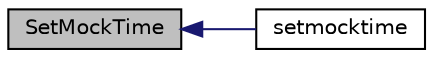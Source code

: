 digraph "SetMockTime"
{
  edge [fontname="Helvetica",fontsize="10",labelfontname="Helvetica",labelfontsize="10"];
  node [fontname="Helvetica",fontsize="10",shape=record];
  rankdir="LR";
  Node391 [label="SetMockTime",height=0.2,width=0.4,color="black", fillcolor="grey75", style="filled", fontcolor="black"];
  Node391 -> Node392 [dir="back",color="midnightblue",fontsize="10",style="solid",fontname="Helvetica"];
  Node392 [label="setmocktime",height=0.2,width=0.4,color="black", fillcolor="white", style="filled",URL="$rpcmisc_8cpp.html#a808646ce5129187238eb74115ca960a0"];
}
